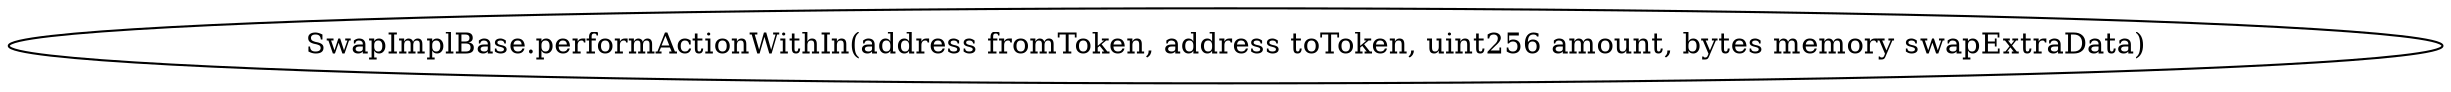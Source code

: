 digraph "" {
	graph [bb="0,0,986.4,36"];
	node [label="\N"];
	"SwapImplBase.performActionWithIn(address fromToken, address toToken, uint256 amount, bytes memory swapExtraData)"	 [height=0.5,
		pos="493.2,18",
		width=13.7];
}
